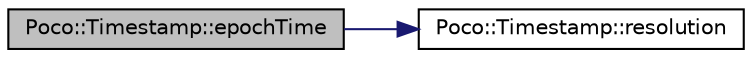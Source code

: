 digraph "Poco::Timestamp::epochTime"
{
 // LATEX_PDF_SIZE
  edge [fontname="Helvetica",fontsize="10",labelfontname="Helvetica",labelfontsize="10"];
  node [fontname="Helvetica",fontsize="10",shape=record];
  rankdir="LR";
  Node1 [label="Poco::Timestamp::epochTime",height=0.2,width=0.4,color="black", fillcolor="grey75", style="filled", fontcolor="black",tooltip=" "];
  Node1 -> Node2 [color="midnightblue",fontsize="10",style="solid"];
  Node2 [label="Poco::Timestamp::resolution",height=0.2,width=0.4,color="black", fillcolor="white", style="filled",URL="$classPoco_1_1Timestamp.html#a39a59f8ec283e6606990245a50644bee",tooltip=" "];
}
